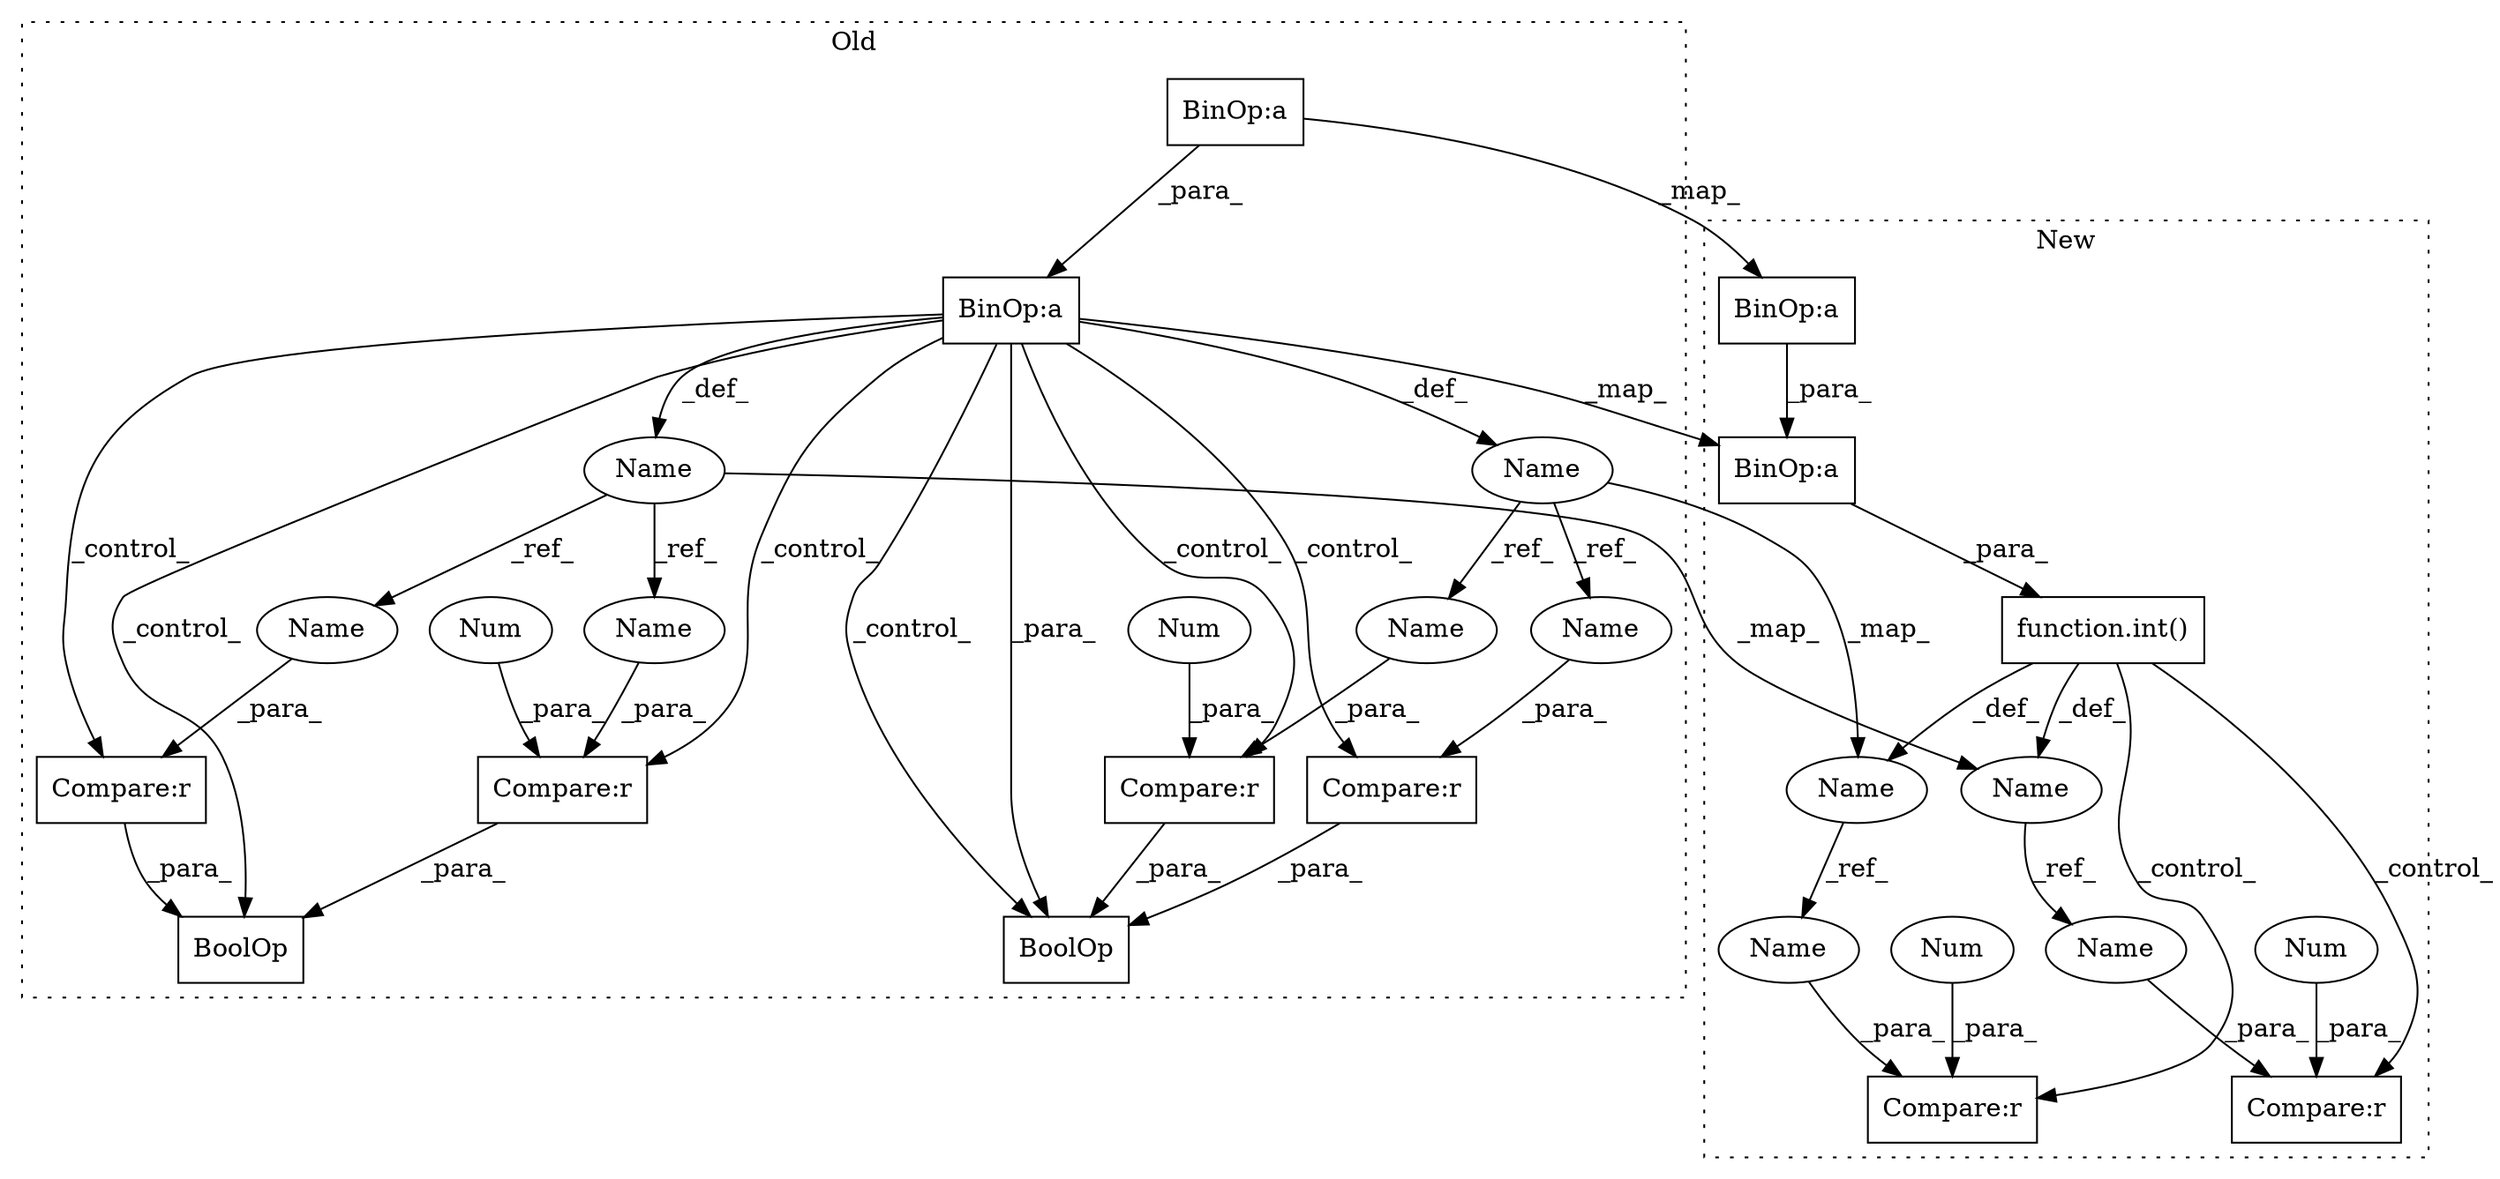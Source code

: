 digraph G {
subgraph cluster0 {
1 [label="BoolOp" a="72" s="12236" l="81" shape="box"];
3 [label="Compare:r" a="40" s="12262" l="9" shape="box"];
4 [label="Compare:r" a="40" s="12276" l="19" shape="box"];
5 [label="Num" a="76" s="12270" l="1" shape="ellipse"];
6 [label="Name" a="87" s="12103" l="4" shape="ellipse"];
10 [label="BinOp:a" a="82" s="11561" l="19" shape="box"];
12 [label="Compare:r" a="40" s="12196" l="9" shape="box"];
13 [label="Compare:r" a="40" s="12210" l="20" shape="box"];
14 [label="Name" a="87" s="11964" l="4" shape="ellipse"];
16 [label="BoolOp" a="72" s="12195" l="36" shape="box"];
17 [label="BinOp:a" a="82" s="11561" l="3" shape="box"];
21 [label="Num" a="76" s="12204" l="1" shape="ellipse"];
22 [label="Name" a="87" s="12276" l="4" shape="ellipse"];
23 [label="Name" a="87" s="12262" l="4" shape="ellipse"];
24 [label="Name" a="87" s="12196" l="4" shape="ellipse"];
25 [label="Name" a="87" s="12210" l="4" shape="ellipse"];
label = "Old";
style="dotted";
}
subgraph cluster1 {
2 [label="function.int()" a="75" s="11880,11932" l="4,1" shape="box"];
7 [label="Name" a="87" s="12444" l="4" shape="ellipse"];
8 [label="Compare:r" a="40" s="12536" l="25" shape="box"];
9 [label="Compare:r" a="40" s="12566" l="24" shape="box"];
11 [label="BinOp:a" a="82" s="11901" l="19" shape="box"];
15 [label="Name" a="87" s="12305" l="4" shape="ellipse"];
18 [label="BinOp:a" a="82" s="11901" l="3" shape="box"];
19 [label="Num" a="76" s="12566" l="1" shape="ellipse"];
20 [label="Num" a="76" s="12536" l="1" shape="ellipse"];
26 [label="Name" a="87" s="12541" l="4" shape="ellipse"];
27 [label="Name" a="87" s="12571" l="4" shape="ellipse"];
label = "New";
style="dotted";
}
2 -> 8 [label="_control_"];
2 -> 7 [label="_def_"];
2 -> 9 [label="_control_"];
2 -> 15 [label="_def_"];
3 -> 1 [label="_para_"];
4 -> 1 [label="_para_"];
5 -> 3 [label="_para_"];
6 -> 7 [label="_map_"];
6 -> 22 [label="_ref_"];
6 -> 23 [label="_ref_"];
7 -> 27 [label="_ref_"];
10 -> 16 [label="_control_"];
10 -> 6 [label="_def_"];
10 -> 1 [label="_control_"];
10 -> 13 [label="_control_"];
10 -> 16 [label="_para_"];
10 -> 11 [label="_map_"];
10 -> 4 [label="_control_"];
10 -> 12 [label="_control_"];
10 -> 3 [label="_control_"];
10 -> 14 [label="_def_"];
11 -> 2 [label="_para_"];
12 -> 16 [label="_para_"];
13 -> 16 [label="_para_"];
14 -> 24 [label="_ref_"];
14 -> 25 [label="_ref_"];
14 -> 15 [label="_map_"];
15 -> 26 [label="_ref_"];
17 -> 18 [label="_map_"];
17 -> 10 [label="_para_"];
18 -> 11 [label="_para_"];
19 -> 9 [label="_para_"];
20 -> 8 [label="_para_"];
21 -> 12 [label="_para_"];
22 -> 4 [label="_para_"];
23 -> 3 [label="_para_"];
24 -> 12 [label="_para_"];
25 -> 13 [label="_para_"];
26 -> 8 [label="_para_"];
27 -> 9 [label="_para_"];
}